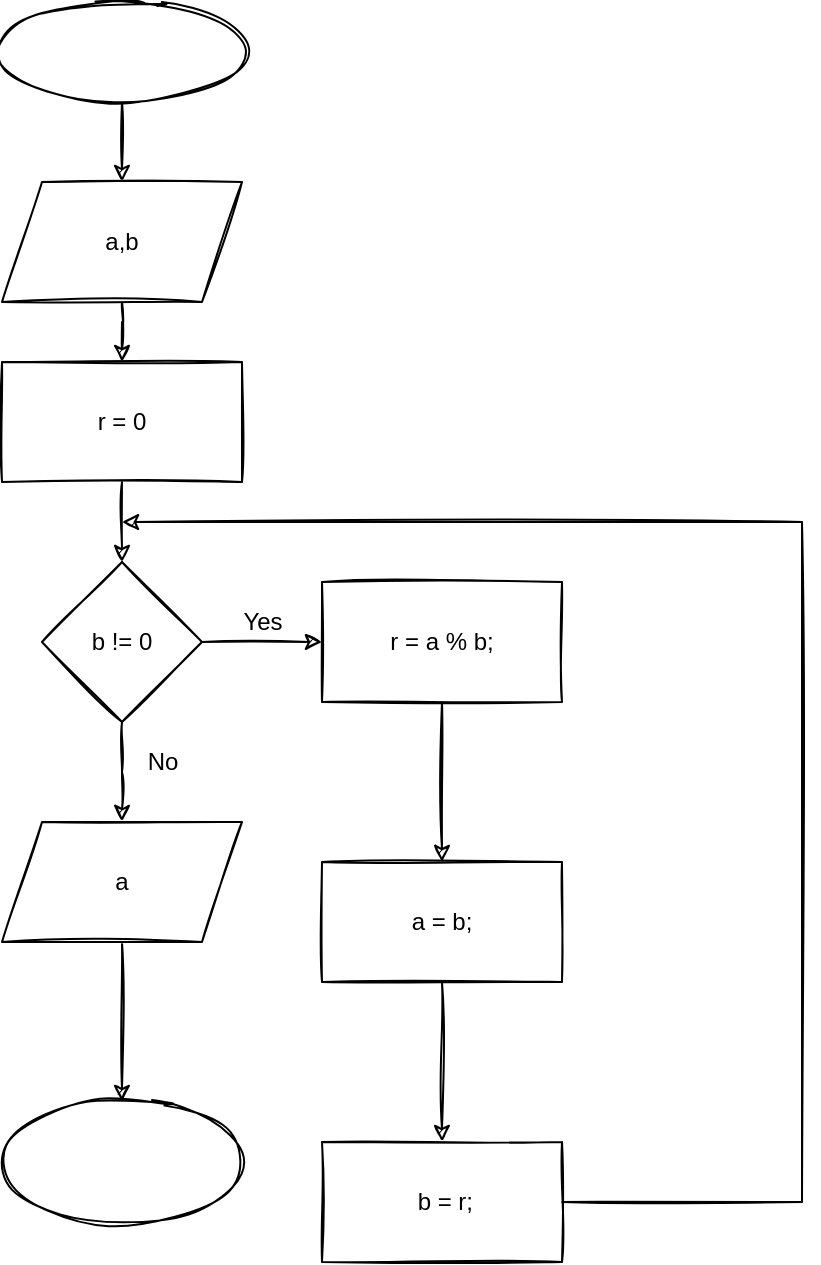 <mxfile version="20.6.2" type="device"><diagram id="C5RBs43oDa-KdzZeNtuy" name="Page-1"><mxGraphModel dx="1422" dy="756" grid="1" gridSize="10" guides="1" tooltips="1" connect="1" arrows="1" fold="1" page="1" pageScale="1" pageWidth="827" pageHeight="1169" math="0" shadow="0"><root><mxCell id="WIyWlLk6GJQsqaUBKTNV-0"/><mxCell id="WIyWlLk6GJQsqaUBKTNV-1" parent="WIyWlLk6GJQsqaUBKTNV-0"/><mxCell id="3gEP-AUJj_RJ_ijaJiYi-4" value="" style="edgeStyle=orthogonalEdgeStyle;rounded=0;orthogonalLoop=1;jettySize=auto;html=1;shadow=0;sketch=1;" edge="1" parent="WIyWlLk6GJQsqaUBKTNV-1" source="3gEP-AUJj_RJ_ijaJiYi-0" target="3gEP-AUJj_RJ_ijaJiYi-2"><mxGeometry relative="1" as="geometry"/></mxCell><mxCell id="3gEP-AUJj_RJ_ijaJiYi-0" value="" style="ellipse;whiteSpace=wrap;html=1;shadow=0;sketch=1;" vertex="1" parent="WIyWlLk6GJQsqaUBKTNV-1"><mxGeometry x="230" y="50" width="120" height="50" as="geometry"/></mxCell><mxCell id="3gEP-AUJj_RJ_ijaJiYi-11" value="" style="edgeStyle=orthogonalEdgeStyle;rounded=0;orthogonalLoop=1;jettySize=auto;html=1;shadow=0;sketch=1;" edge="1" parent="WIyWlLk6GJQsqaUBKTNV-1" source="3gEP-AUJj_RJ_ijaJiYi-2" target="3gEP-AUJj_RJ_ijaJiYi-10"><mxGeometry relative="1" as="geometry"/></mxCell><mxCell id="3gEP-AUJj_RJ_ijaJiYi-2" value="a,b" style="shape=parallelogram;perimeter=parallelogramPerimeter;whiteSpace=wrap;html=1;fixedSize=1;shadow=0;sketch=1;" vertex="1" parent="WIyWlLk6GJQsqaUBKTNV-1"><mxGeometry x="230" y="140" width="120" height="60" as="geometry"/></mxCell><mxCell id="3gEP-AUJj_RJ_ijaJiYi-8" value="" style="edgeStyle=orthogonalEdgeStyle;rounded=0;orthogonalLoop=1;jettySize=auto;html=1;shadow=0;sketch=1;" edge="1" parent="WIyWlLk6GJQsqaUBKTNV-1" source="3gEP-AUJj_RJ_ijaJiYi-5" target="3gEP-AUJj_RJ_ijaJiYi-7"><mxGeometry relative="1" as="geometry"/></mxCell><mxCell id="3gEP-AUJj_RJ_ijaJiYi-18" value="" style="edgeStyle=orthogonalEdgeStyle;rounded=0;orthogonalLoop=1;jettySize=auto;html=1;shadow=0;sketch=1;" edge="1" parent="WIyWlLk6GJQsqaUBKTNV-1" source="3gEP-AUJj_RJ_ijaJiYi-5"><mxGeometry relative="1" as="geometry"><mxPoint x="290" y="460" as="targetPoint"/></mxGeometry></mxCell><mxCell id="3gEP-AUJj_RJ_ijaJiYi-5" value="b != 0" style="rhombus;whiteSpace=wrap;html=1;shadow=0;sketch=1;" vertex="1" parent="WIyWlLk6GJQsqaUBKTNV-1"><mxGeometry x="250" y="330" width="80" height="80" as="geometry"/></mxCell><mxCell id="3gEP-AUJj_RJ_ijaJiYi-14" value="" style="edgeStyle=orthogonalEdgeStyle;rounded=0;orthogonalLoop=1;jettySize=auto;html=1;shadow=0;sketch=1;" edge="1" parent="WIyWlLk6GJQsqaUBKTNV-1" source="3gEP-AUJj_RJ_ijaJiYi-7" target="3gEP-AUJj_RJ_ijaJiYi-13"><mxGeometry relative="1" as="geometry"/></mxCell><mxCell id="3gEP-AUJj_RJ_ijaJiYi-7" value="r = a % b;" style="whiteSpace=wrap;html=1;shadow=0;sketch=1;" vertex="1" parent="WIyWlLk6GJQsqaUBKTNV-1"><mxGeometry x="390" y="340" width="120" height="60" as="geometry"/></mxCell><mxCell id="3gEP-AUJj_RJ_ijaJiYi-12" value="" style="edgeStyle=orthogonalEdgeStyle;rounded=0;orthogonalLoop=1;jettySize=auto;html=1;shadow=0;sketch=1;" edge="1" parent="WIyWlLk6GJQsqaUBKTNV-1" source="3gEP-AUJj_RJ_ijaJiYi-10" target="3gEP-AUJj_RJ_ijaJiYi-5"><mxGeometry relative="1" as="geometry"/></mxCell><mxCell id="3gEP-AUJj_RJ_ijaJiYi-10" value="r = 0" style="whiteSpace=wrap;html=1;shadow=0;sketch=1;" vertex="1" parent="WIyWlLk6GJQsqaUBKTNV-1"><mxGeometry x="230" y="230" width="120" height="60" as="geometry"/></mxCell><mxCell id="3gEP-AUJj_RJ_ijaJiYi-16" value="" style="edgeStyle=orthogonalEdgeStyle;rounded=0;orthogonalLoop=1;jettySize=auto;html=1;shadow=0;sketch=1;" edge="1" parent="WIyWlLk6GJQsqaUBKTNV-1" source="3gEP-AUJj_RJ_ijaJiYi-13" target="3gEP-AUJj_RJ_ijaJiYi-15"><mxGeometry relative="1" as="geometry"/></mxCell><mxCell id="3gEP-AUJj_RJ_ijaJiYi-13" value="&lt;span style=&quot;background-color: initial;&quot;&gt;a = b;&lt;/span&gt;" style="whiteSpace=wrap;html=1;shadow=0;sketch=1;" vertex="1" parent="WIyWlLk6GJQsqaUBKTNV-1"><mxGeometry x="390" y="480" width="120" height="60" as="geometry"/></mxCell><mxCell id="3gEP-AUJj_RJ_ijaJiYi-23" style="edgeStyle=orthogonalEdgeStyle;rounded=0;orthogonalLoop=1;jettySize=auto;html=1;shadow=0;sketch=1;" edge="1" parent="WIyWlLk6GJQsqaUBKTNV-1" source="3gEP-AUJj_RJ_ijaJiYi-15"><mxGeometry relative="1" as="geometry"><mxPoint x="290" y="310" as="targetPoint"/><Array as="points"><mxPoint x="630" y="650"/></Array></mxGeometry></mxCell><mxCell id="3gEP-AUJj_RJ_ijaJiYi-15" value="&amp;nbsp;b = r;" style="whiteSpace=wrap;html=1;shadow=0;sketch=1;" vertex="1" parent="WIyWlLk6GJQsqaUBKTNV-1"><mxGeometry x="390" y="620" width="120" height="60" as="geometry"/></mxCell><mxCell id="3gEP-AUJj_RJ_ijaJiYi-27" value="" style="edgeStyle=orthogonalEdgeStyle;rounded=0;orthogonalLoop=1;jettySize=auto;html=1;shadow=0;sketch=1;" edge="1" parent="WIyWlLk6GJQsqaUBKTNV-1" source="3gEP-AUJj_RJ_ijaJiYi-21" target="3gEP-AUJj_RJ_ijaJiYi-26"><mxGeometry relative="1" as="geometry"/></mxCell><mxCell id="3gEP-AUJj_RJ_ijaJiYi-21" value="a" style="shape=parallelogram;perimeter=parallelogramPerimeter;whiteSpace=wrap;html=1;fixedSize=1;shadow=0;sketch=1;" vertex="1" parent="WIyWlLk6GJQsqaUBKTNV-1"><mxGeometry x="230" y="460" width="120" height="60" as="geometry"/></mxCell><mxCell id="3gEP-AUJj_RJ_ijaJiYi-24" value="Yes" style="text;html=1;align=center;verticalAlign=middle;resizable=0;points=[];autosize=1;strokeColor=none;fillColor=none;shadow=0;sketch=1;" vertex="1" parent="WIyWlLk6GJQsqaUBKTNV-1"><mxGeometry x="340" y="345" width="40" height="30" as="geometry"/></mxCell><mxCell id="3gEP-AUJj_RJ_ijaJiYi-25" value="No" style="text;html=1;align=center;verticalAlign=middle;resizable=0;points=[];autosize=1;strokeColor=none;fillColor=none;shadow=0;sketch=1;" vertex="1" parent="WIyWlLk6GJQsqaUBKTNV-1"><mxGeometry x="290" y="415" width="40" height="30" as="geometry"/></mxCell><mxCell id="3gEP-AUJj_RJ_ijaJiYi-26" value="" style="ellipse;whiteSpace=wrap;html=1;shadow=0;sketch=1;" vertex="1" parent="WIyWlLk6GJQsqaUBKTNV-1"><mxGeometry x="230" y="600" width="120" height="60" as="geometry"/></mxCell></root></mxGraphModel></diagram></mxfile>